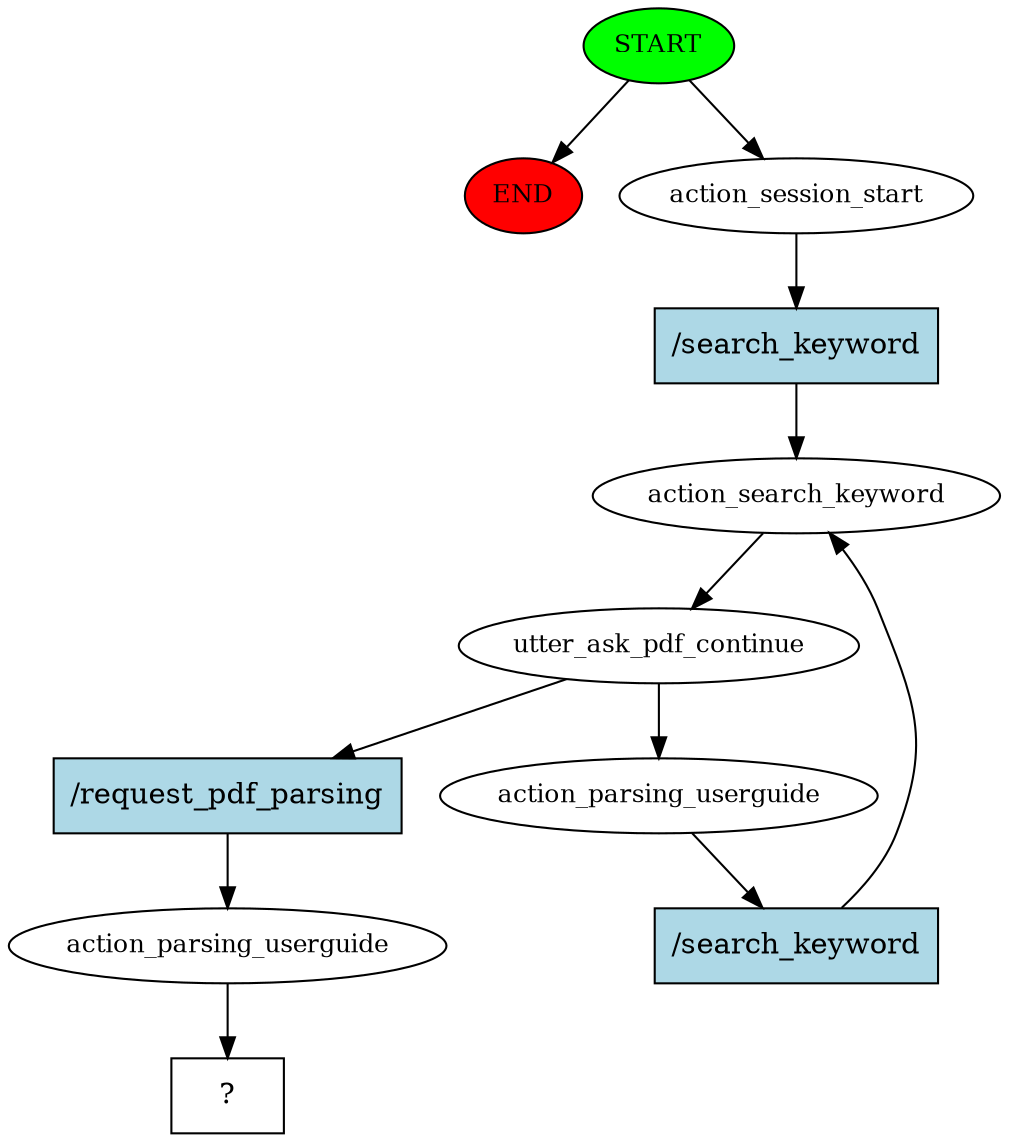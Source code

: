 digraph  {
0 [class="start active", fillcolor=green, fontsize=12, label=START, style=filled];
"-1" [class=end, fillcolor=red, fontsize=12, label=END, style=filled];
1 [class=active, fontsize=12, label=action_session_start];
2 [class=active, fontsize=12, label=action_search_keyword];
3 [class=active, fontsize=12, label=utter_ask_pdf_continue];
4 [class=active, fontsize=12, label=action_parsing_userguide];
7 [class=active, fontsize=12, label=action_parsing_userguide];
8 [class="intent dashed active", label="  ?  ", shape=rect];
9 [class="intent active", fillcolor=lightblue, label="/search_keyword", shape=rect, style=filled];
10 [class="intent active", fillcolor=lightblue, label="/request_pdf_parsing", shape=rect, style=filled];
11 [class="intent active", fillcolor=lightblue, label="/search_keyword", shape=rect, style=filled];
0 -> "-1"  [class="", key=NONE, label=""];
0 -> 1  [class=active, key=NONE, label=""];
1 -> 9  [class=active, key=0];
2 -> 3  [class=active, key=NONE, label=""];
3 -> 4  [class=active, key=NONE, label=""];
3 -> 10  [class=active, key=0];
4 -> 11  [class=active, key=0];
7 -> 8  [class=active, key=NONE, label=""];
9 -> 2  [class=active, key=0];
10 -> 7  [class=active, key=0];
11 -> 2  [class=active, key=0];
}
